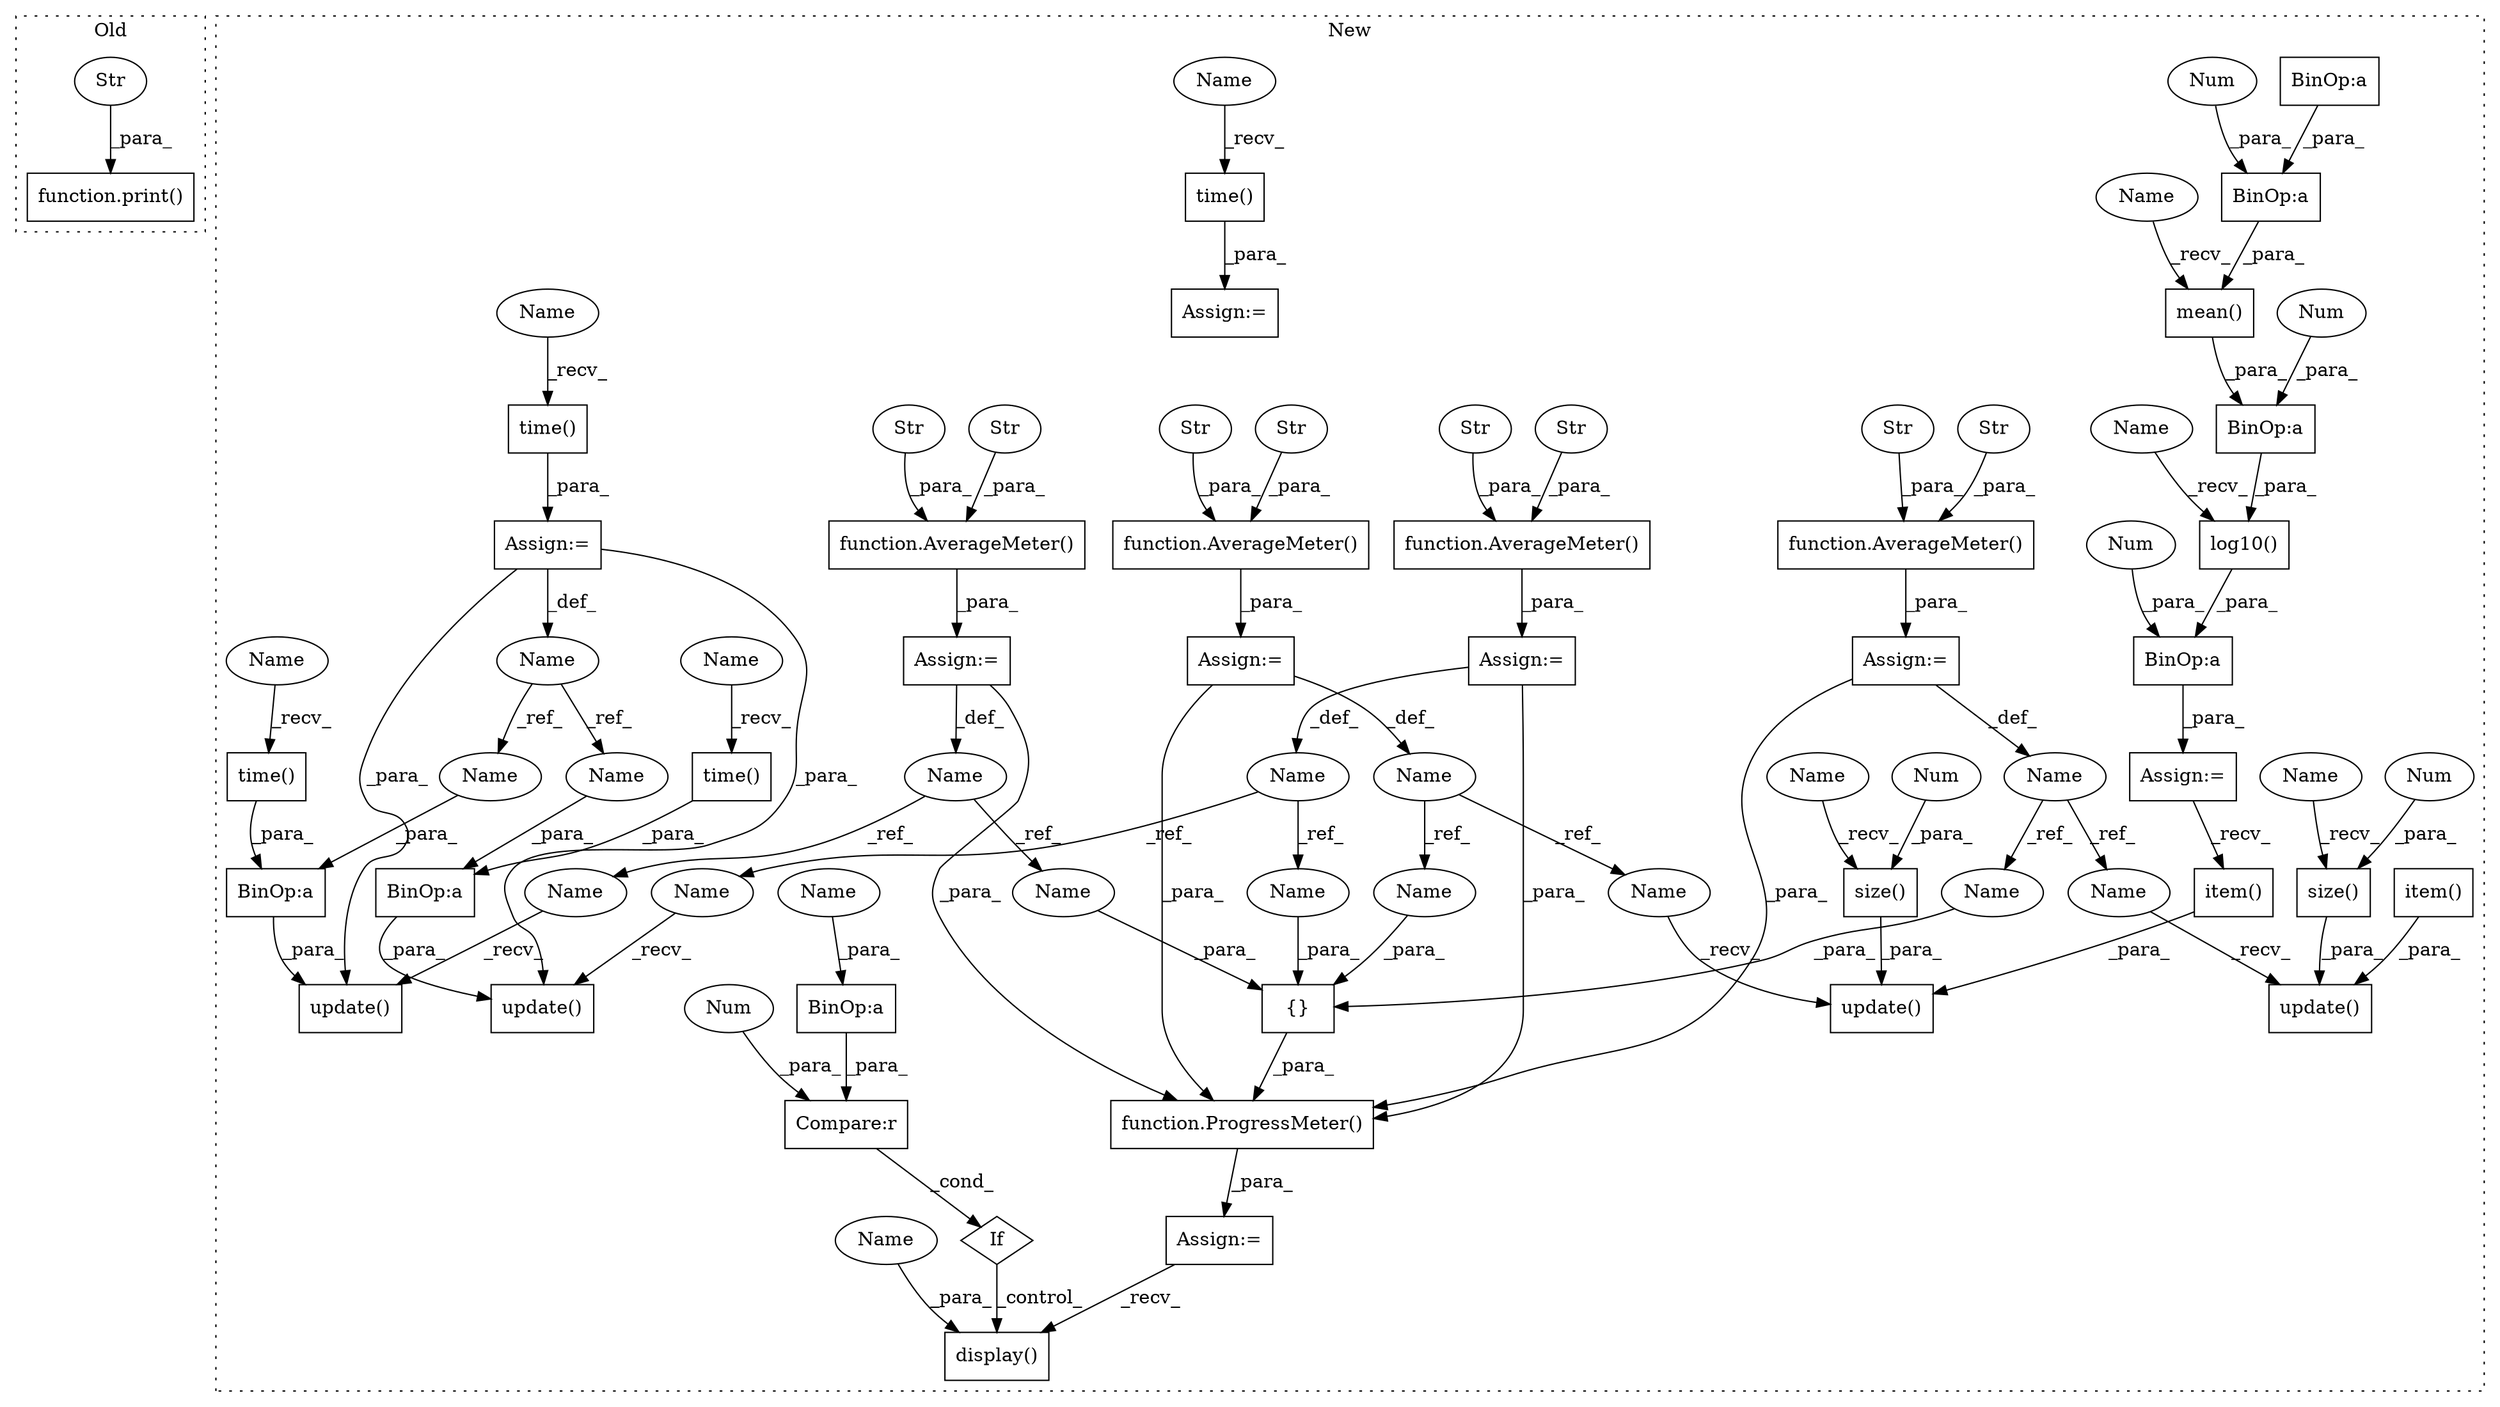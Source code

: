 digraph G {
subgraph cluster0 {
1 [label="function.print()" a="75" s="4396,4507" l="6,1" shape="box"];
3 [label="Str" a="66" s="4402" l="105" shape="ellipse"];
label = "Old";
style="dotted";
}
subgraph cluster1 {
2 [label="mean()" a="75" s="6985,7010" l="11,1" shape="box"];
4 [label="Assign:=" a="68" s="6959" l="3" shape="box"];
5 [label="BinOp:a" a="82" s="7176" l="3" shape="box"];
6 [label="If" a="96" s="7219" l="3" shape="diamond"];
7 [label="Compare:r" a="40" s="7222" l="35" shape="box"];
8 [label="Num" a="76" s="7256" l="1" shape="ellipse"];
9 [label="Assign:=" a="68" s="7195" l="3" shape="box"];
10 [label="display()" a="75" s="7271,7293" l="17,1" shape="box"];
11 [label="BinOp:a" a="82" s="6999" l="3" shape="box"];
12 [label="BinOp:a" a="82" s="7005" l="4" shape="box"];
13 [label="BinOp:a" a="82" s="6982" l="3" shape="box"];
14 [label="BinOp:a" a="82" s="6437" l="3" shape="box"];
15 [label="BinOp:a" a="82" s="6965" l="3" shape="box"];
16 [label="BinOp:a" a="82" s="7227" l="3" shape="box"];
17 [label="time()" a="75" s="6426" l="11" shape="box"];
18 [label="{}" a="59" s="6157,6195" l="1,0" shape="box"];
19 [label="time()" a="75" s="7165" l="11" shape="box"];
20 [label="Name" a="87" s="5944" l="10" shape="ellipse"];
21 [label="update()" a="75" s="7147,7182" l="18,1" shape="box"];
22 [label="Name" a="87" s="6037" l="6" shape="ellipse"];
23 [label="update()" a="75" s="7021,7058" l="14,1" shape="box"];
24 [label="Name" a="87" s="5991" l="9" shape="ellipse"];
25 [label="update()" a="75" s="6409,6443" l="17,1" shape="box"];
26 [label="time()" a="75" s="7198" l="11" shape="box"];
27 [label="Name" a="87" s="6080" l="6" shape="ellipse"];
28 [label="update()" a="75" s="7068,7105" l="14,1" shape="box"];
29 [label="time()" a="75" s="6297" l="11" shape="box"];
30 [label="function.ProgressMeter()" a="75" s="6134,6196" l="14,29" shape="box"];
31 [label="Name" a="87" s="6291" l="3" shape="ellipse"];
32 [label="log10()" a="75" s="6968,7011" l="12,1" shape="box"];
33 [label="item()" a="75" s="7035" l="11" shape="box"];
34 [label="Num" a="76" s="6980" l="2" shape="ellipse"];
35 [label="item()" a="75" s="7082" l="11" shape="box"];
36 [label="Num" a="76" s="6962" l="3" shape="ellipse"];
37 [label="Num" a="76" s="7009" l="1" shape="ellipse"];
38 [label="Assign:=" a="68" s="6131" l="3" shape="box"];
39 [label="Assign:=" a="68" s="6043" l="3" shape="box"];
40 [label="function.AverageMeter()" a="75" s="6003,6031" l="13,1" shape="box"];
41 [label="Str" a="66" s="6016" l="6" shape="ellipse"];
42 [label="Str" a="66" s="6024" l="7" shape="ellipse"];
43 [label="function.AverageMeter()" a="75" s="6046,6074" l="13,1" shape="box"];
44 [label="Str" a="66" s="6059" l="6" shape="ellipse"];
45 [label="Str" a="66" s="6067" l="7" shape="ellipse"];
46 [label="Assign:=" a="68" s="6294" l="3" shape="box"];
47 [label="Assign:=" a="68" s="6000" l="3" shape="box"];
48 [label="function.AverageMeter()" a="75" s="6089,6117" l="13,1" shape="box"];
49 [label="Str" a="66" s="6110" l="7" shape="ellipse"];
50 [label="Str" a="66" s="6102" l="6" shape="ellipse"];
51 [label="Assign:=" a="68" s="5954" l="3" shape="box"];
52 [label="function.AverageMeter()" a="75" s="5957,5985" l="13,1" shape="box"];
53 [label="Str" a="66" s="5978" l="7" shape="ellipse"];
54 [label="Str" a="66" s="5970" l="6" shape="ellipse"];
55 [label="Assign:=" a="68" s="6086" l="3" shape="box"];
56 [label="size()" a="75" s="7095,7104" l="8,1" shape="box"];
57 [label="size()" a="75" s="7048,7057" l="8,1" shape="box"];
58 [label="Num" a="76" s="7056" l="1" shape="ellipse"];
59 [label="Num" a="76" s="7103" l="1" shape="ellipse"];
60 [label="Name" a="87" s="6440" l="3" shape="ellipse"];
61 [label="Name" a="87" s="7179" l="3" shape="ellipse"];
62 [label="Name" a="87" s="7222" l="5" shape="ellipse"];
63 [label="Name" a="87" s="7288" l="5" shape="ellipse"];
64 [label="Name" a="87" s="7147" l="10" shape="ellipse"];
65 [label="Name" a="87" s="6158" l="10" shape="ellipse"];
66 [label="Name" a="87" s="7095" l="2" shape="ellipse"];
67 [label="Name" a="87" s="7048" l="2" shape="ellipse"];
68 [label="Name" a="87" s="6297" l="4" shape="ellipse"];
69 [label="Name" a="87" s="7165" l="4" shape="ellipse"];
70 [label="Name" a="87" s="6426" l="4" shape="ellipse"];
71 [label="Name" a="87" s="7198" l="4" shape="ellipse"];
72 [label="Name" a="87" s="7068" l="6" shape="ellipse"];
73 [label="Name" a="87" s="6189" l="6" shape="ellipse"];
74 [label="Name" a="87" s="6968" l="5" shape="ellipse"];
75 [label="Name" a="87" s="6985" l="5" shape="ellipse"];
76 [label="Name" a="87" s="6170" l="9" shape="ellipse"];
77 [label="Name" a="87" s="6409" l="9" shape="ellipse"];
78 [label="Name" a="87" s="7021" l="6" shape="ellipse"];
79 [label="Name" a="87" s="6181" l="6" shape="ellipse"];
label = "New";
style="dotted";
}
2 -> 13 [label="_para_"];
3 -> 1 [label="_para_"];
4 -> 35 [label="_recv_"];
5 -> 21 [label="_para_"];
6 -> 10 [label="_control_"];
7 -> 6 [label="_cond_"];
8 -> 7 [label="_para_"];
11 -> 12 [label="_para_"];
12 -> 2 [label="_para_"];
13 -> 32 [label="_para_"];
14 -> 25 [label="_para_"];
15 -> 4 [label="_para_"];
16 -> 7 [label="_para_"];
17 -> 14 [label="_para_"];
18 -> 30 [label="_para_"];
19 -> 5 [label="_para_"];
20 -> 65 [label="_ref_"];
20 -> 64 [label="_ref_"];
22 -> 79 [label="_ref_"];
22 -> 78 [label="_ref_"];
24 -> 76 [label="_ref_"];
24 -> 77 [label="_ref_"];
26 -> 9 [label="_para_"];
27 -> 72 [label="_ref_"];
27 -> 73 [label="_ref_"];
29 -> 46 [label="_para_"];
30 -> 38 [label="_para_"];
31 -> 60 [label="_ref_"];
31 -> 61 [label="_ref_"];
32 -> 15 [label="_para_"];
33 -> 23 [label="_para_"];
34 -> 13 [label="_para_"];
35 -> 28 [label="_para_"];
36 -> 15 [label="_para_"];
37 -> 12 [label="_para_"];
38 -> 10 [label="_recv_"];
39 -> 22 [label="_def_"];
39 -> 30 [label="_para_"];
40 -> 47 [label="_para_"];
41 -> 40 [label="_para_"];
42 -> 40 [label="_para_"];
43 -> 39 [label="_para_"];
44 -> 43 [label="_para_"];
45 -> 43 [label="_para_"];
46 -> 25 [label="_para_"];
46 -> 21 [label="_para_"];
46 -> 31 [label="_def_"];
47 -> 24 [label="_def_"];
47 -> 30 [label="_para_"];
48 -> 55 [label="_para_"];
49 -> 48 [label="_para_"];
50 -> 48 [label="_para_"];
51 -> 20 [label="_def_"];
51 -> 30 [label="_para_"];
52 -> 51 [label="_para_"];
53 -> 52 [label="_para_"];
54 -> 52 [label="_para_"];
55 -> 30 [label="_para_"];
55 -> 27 [label="_def_"];
56 -> 28 [label="_para_"];
57 -> 23 [label="_para_"];
58 -> 57 [label="_para_"];
59 -> 56 [label="_para_"];
60 -> 14 [label="_para_"];
61 -> 5 [label="_para_"];
62 -> 16 [label="_para_"];
63 -> 10 [label="_para_"];
64 -> 21 [label="_recv_"];
65 -> 18 [label="_para_"];
66 -> 56 [label="_recv_"];
67 -> 57 [label="_recv_"];
68 -> 29 [label="_recv_"];
69 -> 19 [label="_recv_"];
70 -> 17 [label="_recv_"];
71 -> 26 [label="_recv_"];
72 -> 28 [label="_recv_"];
73 -> 18 [label="_para_"];
74 -> 32 [label="_recv_"];
75 -> 2 [label="_recv_"];
76 -> 18 [label="_para_"];
77 -> 25 [label="_recv_"];
78 -> 23 [label="_recv_"];
79 -> 18 [label="_para_"];
}